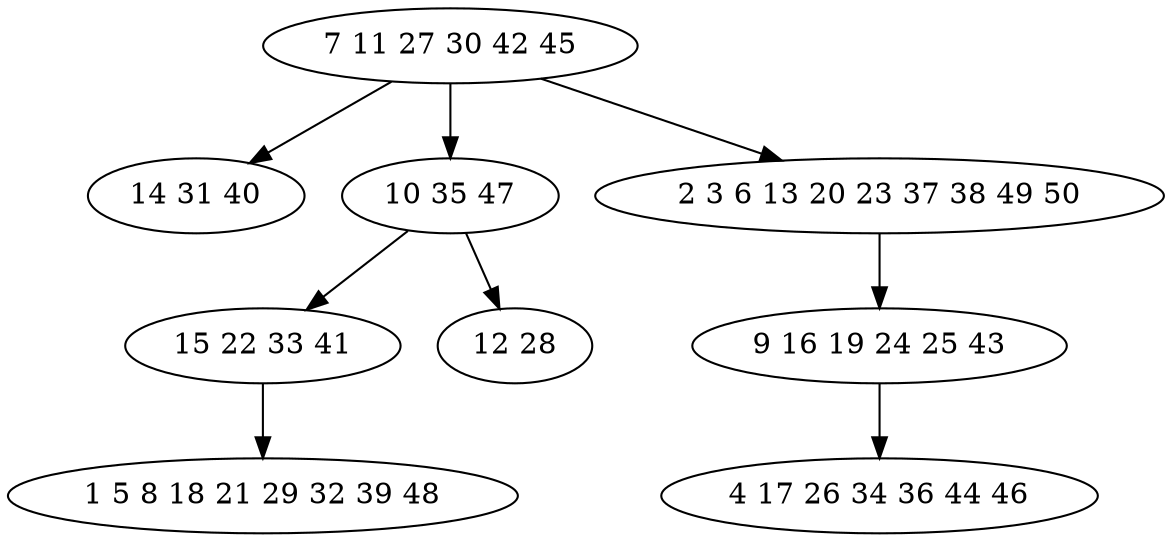 digraph true_tree {
	"0" -> "1"
	"0" -> "2"
	"2" -> "3"
	"0" -> "4"
	"4" -> "5"
	"3" -> "6"
	"5" -> "7"
	"2" -> "8"
	"0" [label="7 11 27 30 42 45"];
	"1" [label="14 31 40"];
	"2" [label="10 35 47"];
	"3" [label="15 22 33 41"];
	"4" [label="2 3 6 13 20 23 37 38 49 50"];
	"5" [label="9 16 19 24 25 43"];
	"6" [label="1 5 8 18 21 29 32 39 48"];
	"7" [label="4 17 26 34 36 44 46"];
	"8" [label="12 28"];
}

